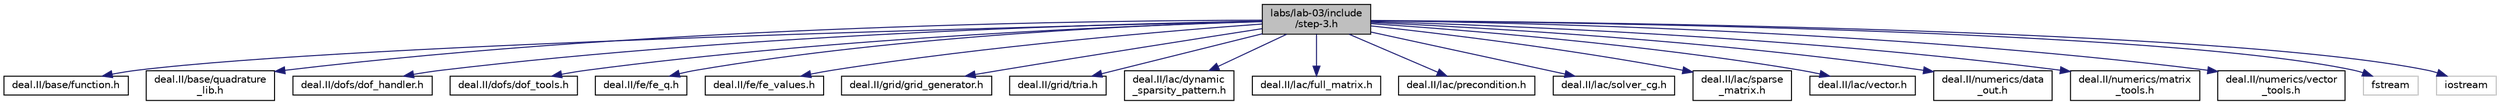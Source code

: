 digraph "labs/lab-03/include/step-3.h"
{
 // LATEX_PDF_SIZE
  bgcolor="transparent";
  edge [fontname="Helvetica",fontsize="10",labelfontname="Helvetica",labelfontsize="10"];
  node [fontname="Helvetica",fontsize="10",shape=record];
  Node1 [label="labs/lab-03/include\l/step-3.h",height=0.2,width=0.4,color="black", fillcolor="grey75", style="filled", fontcolor="black",tooltip=" "];
  Node1 -> Node2 [color="midnightblue",fontsize="10",style="solid",fontname="Helvetica"];
  Node2 [label="deal.II/base/function.h",height=0.2,width=0.4,color="black",URL="/__w/fem-with-dealii-2022/fem-with-dealii-2022/deal.tag$function_8h.html.html",tooltip=" "];
  Node1 -> Node3 [color="midnightblue",fontsize="10",style="solid",fontname="Helvetica"];
  Node3 [label="deal.II/base/quadrature\l_lib.h",height=0.2,width=0.4,color="black",URL="/__w/fem-with-dealii-2022/fem-with-dealii-2022/deal.tag$quadrature__lib_8h.html.html",tooltip=" "];
  Node1 -> Node4 [color="midnightblue",fontsize="10",style="solid",fontname="Helvetica"];
  Node4 [label="deal.II/dofs/dof_handler.h",height=0.2,width=0.4,color="black",URL="/__w/fem-with-dealii-2022/fem-with-dealii-2022/deal.tag$dofs_2dof__handler_8h.html.html",tooltip=" "];
  Node1 -> Node5 [color="midnightblue",fontsize="10",style="solid",fontname="Helvetica"];
  Node5 [label="deal.II/dofs/dof_tools.h",height=0.2,width=0.4,color="black",URL="/__w/fem-with-dealii-2022/fem-with-dealii-2022/deal.tag$dof__tools_8h.html.html",tooltip=" "];
  Node1 -> Node6 [color="midnightblue",fontsize="10",style="solid",fontname="Helvetica"];
  Node6 [label="deal.II/fe/fe_q.h",height=0.2,width=0.4,color="black",URL="/__w/fem-with-dealii-2022/fem-with-dealii-2022/deal.tag$fe__q_8h.html.html",tooltip=" "];
  Node1 -> Node7 [color="midnightblue",fontsize="10",style="solid",fontname="Helvetica"];
  Node7 [label="deal.II/fe/fe_values.h",height=0.2,width=0.4,color="black",URL="/__w/fem-with-dealii-2022/fem-with-dealii-2022/deal.tag$fe_2fe__values_8h.html.html",tooltip=" "];
  Node1 -> Node8 [color="midnightblue",fontsize="10",style="solid",fontname="Helvetica"];
  Node8 [label="deal.II/grid/grid_generator.h",height=0.2,width=0.4,color="black",URL="/__w/fem-with-dealii-2022/fem-with-dealii-2022/deal.tag$grid__generator_8h.html.html",tooltip=" "];
  Node1 -> Node9 [color="midnightblue",fontsize="10",style="solid",fontname="Helvetica"];
  Node9 [label="deal.II/grid/tria.h",height=0.2,width=0.4,color="black",URL="/__w/fem-with-dealii-2022/fem-with-dealii-2022/deal.tag$grid_2tria_8h.html.html",tooltip=" "];
  Node1 -> Node10 [color="midnightblue",fontsize="10",style="solid",fontname="Helvetica"];
  Node10 [label="deal.II/lac/dynamic\l_sparsity_pattern.h",height=0.2,width=0.4,color="black",URL="/__w/fem-with-dealii-2022/fem-with-dealii-2022/deal.tag$dynamic__sparsity__pattern_8h.html.html",tooltip=" "];
  Node1 -> Node11 [color="midnightblue",fontsize="10",style="solid",fontname="Helvetica"];
  Node11 [label="deal.II/lac/full_matrix.h",height=0.2,width=0.4,color="black",URL="/__w/fem-with-dealii-2022/fem-with-dealii-2022/deal.tag$full__matrix_8h.html.html",tooltip=" "];
  Node1 -> Node12 [color="midnightblue",fontsize="10",style="solid",fontname="Helvetica"];
  Node12 [label="deal.II/lac/precondition.h",height=0.2,width=0.4,color="black",URL="/__w/fem-with-dealii-2022/fem-with-dealii-2022/deal.tag$precondition_8h.html.html",tooltip=" "];
  Node1 -> Node13 [color="midnightblue",fontsize="10",style="solid",fontname="Helvetica"];
  Node13 [label="deal.II/lac/solver_cg.h",height=0.2,width=0.4,color="black",URL="/__w/fem-with-dealii-2022/fem-with-dealii-2022/deal.tag$solver__cg_8h.html.html",tooltip=" "];
  Node1 -> Node14 [color="midnightblue",fontsize="10",style="solid",fontname="Helvetica"];
  Node14 [label="deal.II/lac/sparse\l_matrix.h",height=0.2,width=0.4,color="black",URL="/__w/fem-with-dealii-2022/fem-with-dealii-2022/deal.tag$sparse__matrix_8h.html.html",tooltip=" "];
  Node1 -> Node15 [color="midnightblue",fontsize="10",style="solid",fontname="Helvetica"];
  Node15 [label="deal.II/lac/vector.h",height=0.2,width=0.4,color="black",URL="/__w/fem-with-dealii-2022/fem-with-dealii-2022/deal.tag$vector_8h.html.html",tooltip=" "];
  Node1 -> Node16 [color="midnightblue",fontsize="10",style="solid",fontname="Helvetica"];
  Node16 [label="deal.II/numerics/data\l_out.h",height=0.2,width=0.4,color="black",URL="/__w/fem-with-dealii-2022/fem-with-dealii-2022/deal.tag$numerics_2data__out_8h.html.html",tooltip=" "];
  Node1 -> Node17 [color="midnightblue",fontsize="10",style="solid",fontname="Helvetica"];
  Node17 [label="deal.II/numerics/matrix\l_tools.h",height=0.2,width=0.4,color="black",URL="/__w/fem-with-dealii-2022/fem-with-dealii-2022/deal.tag$matrix__tools_8h.html.html",tooltip=" "];
  Node1 -> Node18 [color="midnightblue",fontsize="10",style="solid",fontname="Helvetica"];
  Node18 [label="deal.II/numerics/vector\l_tools.h",height=0.2,width=0.4,color="black",URL="/__w/fem-with-dealii-2022/fem-with-dealii-2022/deal.tag$vector__tools_8h.html.html",tooltip=" "];
  Node1 -> Node19 [color="midnightblue",fontsize="10",style="solid",fontname="Helvetica"];
  Node19 [label="fstream",height=0.2,width=0.4,color="grey75",tooltip=" "];
  Node1 -> Node20 [color="midnightblue",fontsize="10",style="solid",fontname="Helvetica"];
  Node20 [label="iostream",height=0.2,width=0.4,color="grey75",tooltip=" "];
}
